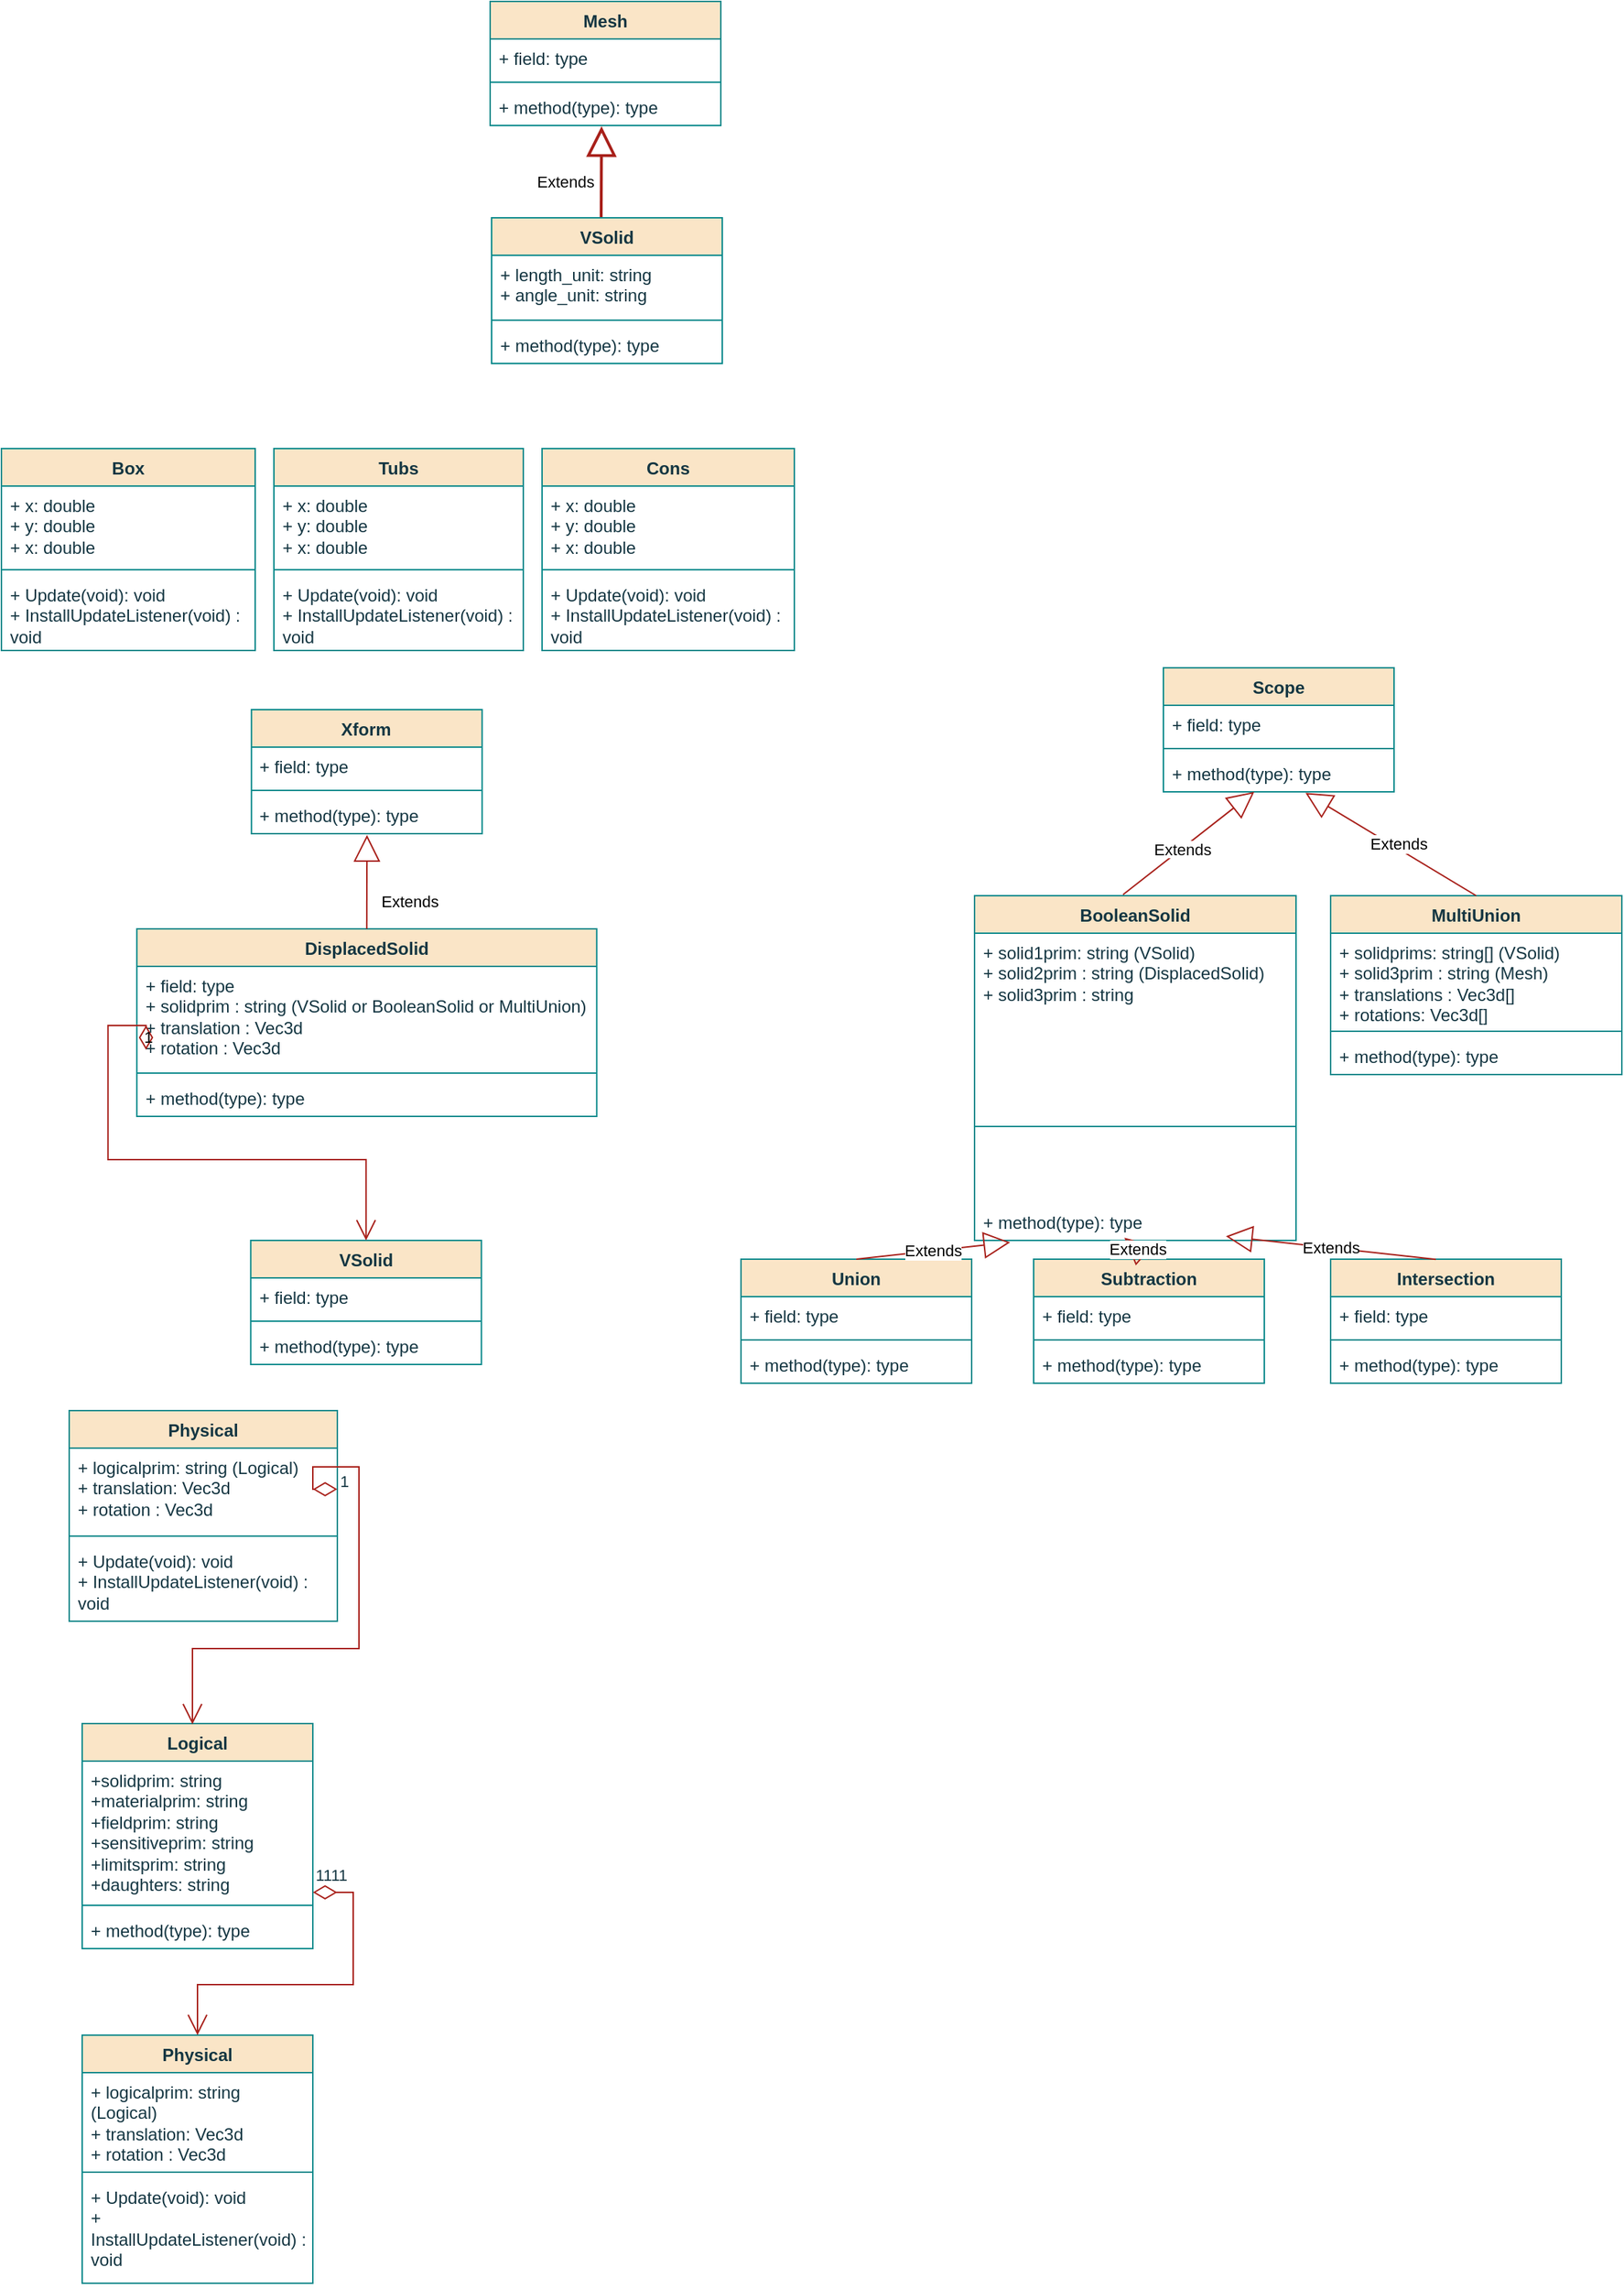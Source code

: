 <mxfile version="24.7.17">
  <diagram name="Page-1" id="c4acf3e9-155e-7222-9cf6-157b1a14988f">
    <mxGraphModel dx="1865" dy="1220" grid="0" gridSize="10" guides="1" tooltips="1" connect="1" arrows="1" fold="1" page="1" pageScale="1" pageWidth="1169" pageHeight="1654" background="#FFFFFF" math="0" shadow="0">
      <root>
        <mxCell id="0" />
        <mxCell id="1" parent="0" />
        <mxCell id="8_hWq0bAL2FWTZzUCq-o-5" value="Box" style="swimlane;fontStyle=1;align=center;verticalAlign=top;childLayout=stackLayout;horizontal=1;startSize=26;horizontalStack=0;resizeParent=1;resizeParentMax=0;resizeLast=0;collapsible=1;marginBottom=0;whiteSpace=wrap;html=1;labelBackgroundColor=none;fillColor=#FAE5C7;strokeColor=#0F8B8D;fontColor=#143642;" parent="1" vertex="1">
          <mxGeometry x="21" y="360" width="176" height="140" as="geometry" />
        </mxCell>
        <mxCell id="8_hWq0bAL2FWTZzUCq-o-6" value="+ x: double&lt;div&gt;+ y: double&lt;/div&gt;&lt;div&gt;+ x: double&lt;/div&gt;" style="text;strokeColor=none;fillColor=none;align=left;verticalAlign=top;spacingLeft=4;spacingRight=4;overflow=hidden;rotatable=0;points=[[0,0.5],[1,0.5]];portConstraint=eastwest;whiteSpace=wrap;html=1;labelBackgroundColor=none;fontColor=#143642;" parent="8_hWq0bAL2FWTZzUCq-o-5" vertex="1">
          <mxGeometry y="26" width="176" height="54" as="geometry" />
        </mxCell>
        <mxCell id="8_hWq0bAL2FWTZzUCq-o-7" value="" style="line;strokeWidth=1;fillColor=none;align=left;verticalAlign=middle;spacingTop=-1;spacingLeft=3;spacingRight=3;rotatable=0;labelPosition=right;points=[];portConstraint=eastwest;labelBackgroundColor=none;strokeColor=#0F8B8D;fontColor=#143642;" parent="8_hWq0bAL2FWTZzUCq-o-5" vertex="1">
          <mxGeometry y="80" width="176" height="8" as="geometry" />
        </mxCell>
        <mxCell id="8_hWq0bAL2FWTZzUCq-o-8" value="+ Update(void): void&lt;div&gt;+ InstallUpdateListener(void) : void&amp;nbsp;&lt;/div&gt;" style="text;strokeColor=none;fillColor=none;align=left;verticalAlign=top;spacingLeft=4;spacingRight=4;overflow=hidden;rotatable=0;points=[[0,0.5],[1,0.5]];portConstraint=eastwest;whiteSpace=wrap;html=1;labelBackgroundColor=none;fontColor=#143642;" parent="8_hWq0bAL2FWTZzUCq-o-5" vertex="1">
          <mxGeometry y="88" width="176" height="52" as="geometry" />
        </mxCell>
        <mxCell id="8_hWq0bAL2FWTZzUCq-o-9" value="BooleanSolid" style="swimlane;fontStyle=1;align=center;verticalAlign=top;childLayout=stackLayout;horizontal=1;startSize=26;horizontalStack=0;resizeParent=1;resizeParentMax=0;resizeLast=0;collapsible=1;marginBottom=0;whiteSpace=wrap;html=1;labelBackgroundColor=none;fillColor=#FAE5C7;strokeColor=#0F8B8D;fontColor=#143642;" parent="1" vertex="1">
          <mxGeometry x="696" y="670" width="223" height="239" as="geometry" />
        </mxCell>
        <mxCell id="8_hWq0bAL2FWTZzUCq-o-10" value="+ solid1prim: string (VSolid)&lt;div&gt;+ solid2prim : string (DisplacedSolid)&lt;/div&gt;&lt;div&gt;+ solid3prim : string&lt;/div&gt;&lt;div&gt;&lt;br&gt;&lt;/div&gt;" style="text;strokeColor=none;fillColor=none;align=left;verticalAlign=top;spacingLeft=4;spacingRight=4;overflow=hidden;rotatable=0;points=[[0,0.5],[1,0.5]];portConstraint=eastwest;whiteSpace=wrap;html=1;labelBackgroundColor=none;fontColor=#143642;" parent="8_hWq0bAL2FWTZzUCq-o-9" vertex="1">
          <mxGeometry y="26" width="223" height="81" as="geometry" />
        </mxCell>
        <mxCell id="8_hWq0bAL2FWTZzUCq-o-11" value="" style="line;strokeWidth=1;fillColor=none;align=left;verticalAlign=middle;spacingTop=-1;spacingLeft=3;spacingRight=3;rotatable=0;labelPosition=right;points=[];portConstraint=eastwest;labelBackgroundColor=none;strokeColor=#0F8B8D;fontColor=#143642;" parent="8_hWq0bAL2FWTZzUCq-o-9" vertex="1">
          <mxGeometry y="107" width="223" height="106" as="geometry" />
        </mxCell>
        <mxCell id="8_hWq0bAL2FWTZzUCq-o-12" value="+ method(type): type" style="text;strokeColor=none;fillColor=none;align=left;verticalAlign=top;spacingLeft=4;spacingRight=4;overflow=hidden;rotatable=0;points=[[0,0.5],[1,0.5]];portConstraint=eastwest;whiteSpace=wrap;html=1;labelBackgroundColor=none;fontColor=#143642;" parent="8_hWq0bAL2FWTZzUCq-o-9" vertex="1">
          <mxGeometry y="213" width="223" height="26" as="geometry" />
        </mxCell>
        <mxCell id="8_hWq0bAL2FWTZzUCq-o-13" value="VSolid" style="swimlane;fontStyle=1;align=center;verticalAlign=top;childLayout=stackLayout;horizontal=1;startSize=26;horizontalStack=0;resizeParent=1;resizeParentMax=0;resizeLast=0;collapsible=1;marginBottom=0;whiteSpace=wrap;html=1;labelBackgroundColor=none;fillColor=#FAE5C7;strokeColor=#0F8B8D;fontColor=#143642;" parent="1" vertex="1">
          <mxGeometry x="361" y="200" width="160" height="101" as="geometry" />
        </mxCell>
        <mxCell id="8_hWq0bAL2FWTZzUCq-o-14" value="+ length_unit: string&lt;div&gt;+ angle_unit: string&lt;/div&gt;" style="text;strokeColor=none;fillColor=none;align=left;verticalAlign=top;spacingLeft=4;spacingRight=4;overflow=hidden;rotatable=0;points=[[0,0.5],[1,0.5]];portConstraint=eastwest;whiteSpace=wrap;html=1;labelBackgroundColor=none;fontColor=#143642;" parent="8_hWq0bAL2FWTZzUCq-o-13" vertex="1">
          <mxGeometry y="26" width="160" height="41" as="geometry" />
        </mxCell>
        <mxCell id="8_hWq0bAL2FWTZzUCq-o-15" value="" style="line;strokeWidth=1;fillColor=none;align=left;verticalAlign=middle;spacingTop=-1;spacingLeft=3;spacingRight=3;rotatable=0;labelPosition=right;points=[];portConstraint=eastwest;labelBackgroundColor=none;strokeColor=#0F8B8D;fontColor=#143642;" parent="8_hWq0bAL2FWTZzUCq-o-13" vertex="1">
          <mxGeometry y="67" width="160" height="8" as="geometry" />
        </mxCell>
        <mxCell id="8_hWq0bAL2FWTZzUCq-o-16" value="+ method(type): type" style="text;strokeColor=none;fillColor=none;align=left;verticalAlign=top;spacingLeft=4;spacingRight=4;overflow=hidden;rotatable=0;points=[[0,0.5],[1,0.5]];portConstraint=eastwest;whiteSpace=wrap;html=1;labelBackgroundColor=none;fontColor=#143642;" parent="8_hWq0bAL2FWTZzUCq-o-13" vertex="1">
          <mxGeometry y="75" width="160" height="26" as="geometry" />
        </mxCell>
        <mxCell id="6HcQ1MpUdYfN3NQTNpzD-1" value="Xform" style="swimlane;fontStyle=1;align=center;verticalAlign=top;childLayout=stackLayout;horizontal=1;startSize=26;horizontalStack=0;resizeParent=1;resizeParentMax=0;resizeLast=0;collapsible=1;marginBottom=0;whiteSpace=wrap;html=1;labelBackgroundColor=none;fillColor=#FAE5C7;strokeColor=#0F8B8D;fontColor=#143642;" vertex="1" parent="1">
          <mxGeometry x="194.41" y="541" width="160" height="86" as="geometry" />
        </mxCell>
        <mxCell id="6HcQ1MpUdYfN3NQTNpzD-2" value="+ field: type" style="text;strokeColor=none;fillColor=none;align=left;verticalAlign=top;spacingLeft=4;spacingRight=4;overflow=hidden;rotatable=0;points=[[0,0.5],[1,0.5]];portConstraint=eastwest;whiteSpace=wrap;html=1;labelBackgroundColor=none;fontColor=#143642;" vertex="1" parent="6HcQ1MpUdYfN3NQTNpzD-1">
          <mxGeometry y="26" width="160" height="26" as="geometry" />
        </mxCell>
        <mxCell id="6HcQ1MpUdYfN3NQTNpzD-3" value="" style="line;strokeWidth=1;fillColor=none;align=left;verticalAlign=middle;spacingTop=-1;spacingLeft=3;spacingRight=3;rotatable=0;labelPosition=right;points=[];portConstraint=eastwest;labelBackgroundColor=none;strokeColor=#0F8B8D;fontColor=#143642;" vertex="1" parent="6HcQ1MpUdYfN3NQTNpzD-1">
          <mxGeometry y="52" width="160" height="8" as="geometry" />
        </mxCell>
        <mxCell id="6HcQ1MpUdYfN3NQTNpzD-4" value="+ method(type): type" style="text;strokeColor=none;fillColor=none;align=left;verticalAlign=top;spacingLeft=4;spacingRight=4;overflow=hidden;rotatable=0;points=[[0,0.5],[1,0.5]];portConstraint=eastwest;whiteSpace=wrap;html=1;labelBackgroundColor=none;fontColor=#143642;" vertex="1" parent="6HcQ1MpUdYfN3NQTNpzD-1">
          <mxGeometry y="60" width="160" height="26" as="geometry" />
        </mxCell>
        <mxCell id="6HcQ1MpUdYfN3NQTNpzD-5" value="Mesh" style="swimlane;fontStyle=1;align=center;verticalAlign=top;childLayout=stackLayout;horizontal=1;startSize=26;horizontalStack=0;resizeParent=1;resizeParentMax=0;resizeLast=0;collapsible=1;marginBottom=0;whiteSpace=wrap;html=1;labelBackgroundColor=none;fillColor=#FAE5C7;strokeColor=#0F8B8D;fontColor=#143642;" vertex="1" parent="1">
          <mxGeometry x="360" y="50" width="160" height="86" as="geometry" />
        </mxCell>
        <mxCell id="6HcQ1MpUdYfN3NQTNpzD-6" value="+ field: type" style="text;strokeColor=none;fillColor=none;align=left;verticalAlign=top;spacingLeft=4;spacingRight=4;overflow=hidden;rotatable=0;points=[[0,0.5],[1,0.5]];portConstraint=eastwest;whiteSpace=wrap;html=1;labelBackgroundColor=none;fontColor=#143642;" vertex="1" parent="6HcQ1MpUdYfN3NQTNpzD-5">
          <mxGeometry y="26" width="160" height="26" as="geometry" />
        </mxCell>
        <mxCell id="6HcQ1MpUdYfN3NQTNpzD-7" value="" style="line;strokeWidth=1;fillColor=none;align=left;verticalAlign=middle;spacingTop=-1;spacingLeft=3;spacingRight=3;rotatable=0;labelPosition=right;points=[];portConstraint=eastwest;labelBackgroundColor=none;strokeColor=#0F8B8D;fontColor=#143642;" vertex="1" parent="6HcQ1MpUdYfN3NQTNpzD-5">
          <mxGeometry y="52" width="160" height="8" as="geometry" />
        </mxCell>
        <mxCell id="6HcQ1MpUdYfN3NQTNpzD-8" value="+ method(type): type" style="text;strokeColor=none;fillColor=none;align=left;verticalAlign=top;spacingLeft=4;spacingRight=4;overflow=hidden;rotatable=0;points=[[0,0.5],[1,0.5]];portConstraint=eastwest;whiteSpace=wrap;html=1;labelBackgroundColor=none;fontColor=#143642;" vertex="1" parent="6HcQ1MpUdYfN3NQTNpzD-5">
          <mxGeometry y="60" width="160" height="26" as="geometry" />
        </mxCell>
        <mxCell id="6HcQ1MpUdYfN3NQTNpzD-9" value="DisplacedSolid" style="swimlane;fontStyle=1;align=center;verticalAlign=top;childLayout=stackLayout;horizontal=1;startSize=26;horizontalStack=0;resizeParent=1;resizeParentMax=0;resizeLast=0;collapsible=1;marginBottom=0;whiteSpace=wrap;html=1;labelBackgroundColor=none;fillColor=#FAE5C7;strokeColor=#0F8B8D;fontColor=#143642;" vertex="1" parent="1">
          <mxGeometry x="114.91" y="693" width="319" height="130" as="geometry" />
        </mxCell>
        <mxCell id="6HcQ1MpUdYfN3NQTNpzD-10" value="+ field: type&lt;div&gt;+ solidprim : string (VSolid or BooleanSolid or MultiUnion)&lt;/div&gt;&lt;div&gt;+ translation : Vec3d&lt;/div&gt;&lt;div&gt;+ rotation : Vec3d&lt;/div&gt;" style="text;strokeColor=none;fillColor=none;align=left;verticalAlign=top;spacingLeft=4;spacingRight=4;overflow=hidden;rotatable=0;points=[[0,0.5],[1,0.5]];portConstraint=eastwest;whiteSpace=wrap;html=1;labelBackgroundColor=none;fontColor=#143642;" vertex="1" parent="6HcQ1MpUdYfN3NQTNpzD-9">
          <mxGeometry y="26" width="319" height="70" as="geometry" />
        </mxCell>
        <mxCell id="6HcQ1MpUdYfN3NQTNpzD-11" value="" style="line;strokeWidth=1;fillColor=none;align=left;verticalAlign=middle;spacingTop=-1;spacingLeft=3;spacingRight=3;rotatable=0;labelPosition=right;points=[];portConstraint=eastwest;labelBackgroundColor=none;strokeColor=#0F8B8D;fontColor=#143642;" vertex="1" parent="6HcQ1MpUdYfN3NQTNpzD-9">
          <mxGeometry y="96" width="319" height="8" as="geometry" />
        </mxCell>
        <mxCell id="6HcQ1MpUdYfN3NQTNpzD-12" value="+ method(type): type" style="text;strokeColor=none;fillColor=none;align=left;verticalAlign=top;spacingLeft=4;spacingRight=4;overflow=hidden;rotatable=0;points=[[0,0.5],[1,0.5]];portConstraint=eastwest;whiteSpace=wrap;html=1;labelBackgroundColor=none;fontColor=#143642;" vertex="1" parent="6HcQ1MpUdYfN3NQTNpzD-9">
          <mxGeometry y="104" width="319" height="26" as="geometry" />
        </mxCell>
        <mxCell id="6HcQ1MpUdYfN3NQTNpzD-18" value="&lt;font color=&quot;#080808&quot;&gt;Extends&lt;/font&gt;" style="endArrow=block;endSize=16;endFill=0;html=1;rounded=0;entryX=0.483;entryY=1.021;entryDx=0;entryDy=0;entryPerimeter=0;strokeWidth=2;exitX=0.475;exitY=-0.005;exitDx=0;exitDy=0;exitPerimeter=0;fontColor=default;labelBackgroundColor=none;strokeColor=#A8201A;" edge="1" parent="1" source="8_hWq0bAL2FWTZzUCq-o-13" target="6HcQ1MpUdYfN3NQTNpzD-8">
          <mxGeometry x="-0.224" y="25" width="160" relative="1" as="geometry">
            <mxPoint x="430" y="200" as="sourcePoint" />
            <mxPoint x="590" y="200" as="targetPoint" />
            <mxPoint as="offset" />
          </mxGeometry>
        </mxCell>
        <mxCell id="6HcQ1MpUdYfN3NQTNpzD-30" value="Extends" style="endArrow=block;endSize=16;endFill=0;html=1;rounded=0;entryX=0.501;entryY=1.033;entryDx=0;entryDy=0;entryPerimeter=0;exitX=0.5;exitY=0;exitDx=0;exitDy=0;strokeWidth=1;fontColor=#000000;labelBackgroundColor=none;strokeColor=#A8201A;" edge="1" parent="1" source="6HcQ1MpUdYfN3NQTNpzD-9" target="6HcQ1MpUdYfN3NQTNpzD-4">
          <mxGeometry x="-0.414" y="-30" width="160" relative="1" as="geometry">
            <mxPoint x="34.91" y="663" as="sourcePoint" />
            <mxPoint x="194.91" y="663" as="targetPoint" />
            <mxPoint as="offset" />
          </mxGeometry>
        </mxCell>
        <mxCell id="6HcQ1MpUdYfN3NQTNpzD-31" value="VSolid" style="swimlane;fontStyle=1;align=center;verticalAlign=top;childLayout=stackLayout;horizontal=1;startSize=26;horizontalStack=0;resizeParent=1;resizeParentMax=0;resizeLast=0;collapsible=1;marginBottom=0;whiteSpace=wrap;html=1;labelBackgroundColor=none;fillColor=#FAE5C7;strokeColor=#0F8B8D;fontColor=#143642;" vertex="1" parent="1">
          <mxGeometry x="193.91" y="909" width="160" height="86" as="geometry" />
        </mxCell>
        <mxCell id="6HcQ1MpUdYfN3NQTNpzD-32" value="+ field: type" style="text;strokeColor=none;fillColor=none;align=left;verticalAlign=top;spacingLeft=4;spacingRight=4;overflow=hidden;rotatable=0;points=[[0,0.5],[1,0.5]];portConstraint=eastwest;whiteSpace=wrap;html=1;labelBackgroundColor=none;fontColor=#143642;" vertex="1" parent="6HcQ1MpUdYfN3NQTNpzD-31">
          <mxGeometry y="26" width="160" height="26" as="geometry" />
        </mxCell>
        <mxCell id="6HcQ1MpUdYfN3NQTNpzD-33" value="" style="line;strokeWidth=1;fillColor=none;align=left;verticalAlign=middle;spacingTop=-1;spacingLeft=3;spacingRight=3;rotatable=0;labelPosition=right;points=[];portConstraint=eastwest;labelBackgroundColor=none;strokeColor=#0F8B8D;fontColor=#143642;" vertex="1" parent="6HcQ1MpUdYfN3NQTNpzD-31">
          <mxGeometry y="52" width="160" height="8" as="geometry" />
        </mxCell>
        <mxCell id="6HcQ1MpUdYfN3NQTNpzD-34" value="+ method(type): type" style="text;strokeColor=none;fillColor=none;align=left;verticalAlign=top;spacingLeft=4;spacingRight=4;overflow=hidden;rotatable=0;points=[[0,0.5],[1,0.5]];portConstraint=eastwest;whiteSpace=wrap;html=1;labelBackgroundColor=none;fontColor=#143642;" vertex="1" parent="6HcQ1MpUdYfN3NQTNpzD-31">
          <mxGeometry y="60" width="160" height="26" as="geometry" />
        </mxCell>
        <mxCell id="6HcQ1MpUdYfN3NQTNpzD-39" value="1" style="endArrow=open;html=1;endSize=12;startArrow=diamondThin;startSize=14;startFill=0;edgeStyle=orthogonalEdgeStyle;align=left;verticalAlign=bottom;rounded=0;entryX=0.5;entryY=0;entryDx=0;entryDy=0;exitX=0.02;exitY=0.827;exitDx=0;exitDy=0;exitPerimeter=0;strokeWidth=1;fontColor=default;labelBackgroundColor=none;strokeColor=#A8201A;" edge="1" parent="1" source="6HcQ1MpUdYfN3NQTNpzD-10" target="6HcQ1MpUdYfN3NQTNpzD-31">
          <mxGeometry x="-1" y="3" relative="1" as="geometry">
            <mxPoint x="94.91" y="773" as="sourcePoint" />
            <mxPoint x="254.91" y="773" as="targetPoint" />
            <Array as="points">
              <mxPoint x="117.91" y="760" />
              <mxPoint x="94.91" y="760" />
              <mxPoint x="94.91" y="853" />
              <mxPoint x="194.91" y="853" />
            </Array>
          </mxGeometry>
        </mxCell>
        <mxCell id="6HcQ1MpUdYfN3NQTNpzD-49" value="Tubs" style="swimlane;fontStyle=1;align=center;verticalAlign=top;childLayout=stackLayout;horizontal=1;startSize=26;horizontalStack=0;resizeParent=1;resizeParentMax=0;resizeLast=0;collapsible=1;marginBottom=0;whiteSpace=wrap;html=1;labelBackgroundColor=none;fillColor=#FAE5C7;strokeColor=#0F8B8D;fontColor=#143642;" vertex="1" parent="1">
          <mxGeometry x="210" y="360" width="173" height="140" as="geometry" />
        </mxCell>
        <mxCell id="6HcQ1MpUdYfN3NQTNpzD-50" value="+ x: double&lt;div&gt;+ y: double&lt;/div&gt;&lt;div&gt;+ x: double&lt;/div&gt;" style="text;strokeColor=none;fillColor=none;align=left;verticalAlign=top;spacingLeft=4;spacingRight=4;overflow=hidden;rotatable=0;points=[[0,0.5],[1,0.5]];portConstraint=eastwest;whiteSpace=wrap;html=1;labelBackgroundColor=none;fontColor=#143642;" vertex="1" parent="6HcQ1MpUdYfN3NQTNpzD-49">
          <mxGeometry y="26" width="173" height="54" as="geometry" />
        </mxCell>
        <mxCell id="6HcQ1MpUdYfN3NQTNpzD-51" value="" style="line;strokeWidth=1;fillColor=none;align=left;verticalAlign=middle;spacingTop=-1;spacingLeft=3;spacingRight=3;rotatable=0;labelPosition=right;points=[];portConstraint=eastwest;labelBackgroundColor=none;strokeColor=#0F8B8D;fontColor=#143642;" vertex="1" parent="6HcQ1MpUdYfN3NQTNpzD-49">
          <mxGeometry y="80" width="173" height="8" as="geometry" />
        </mxCell>
        <mxCell id="6HcQ1MpUdYfN3NQTNpzD-52" value="+ Update(void): void&lt;div&gt;+ InstallUpdateListener(void) : void&amp;nbsp;&lt;/div&gt;" style="text;strokeColor=none;fillColor=none;align=left;verticalAlign=top;spacingLeft=4;spacingRight=4;overflow=hidden;rotatable=0;points=[[0,0.5],[1,0.5]];portConstraint=eastwest;whiteSpace=wrap;html=1;labelBackgroundColor=none;fontColor=#143642;" vertex="1" parent="6HcQ1MpUdYfN3NQTNpzD-49">
          <mxGeometry y="88" width="173" height="52" as="geometry" />
        </mxCell>
        <mxCell id="6HcQ1MpUdYfN3NQTNpzD-57" value="Cons" style="swimlane;fontStyle=1;align=center;verticalAlign=top;childLayout=stackLayout;horizontal=1;startSize=26;horizontalStack=0;resizeParent=1;resizeParentMax=0;resizeLast=0;collapsible=1;marginBottom=0;whiteSpace=wrap;html=1;labelBackgroundColor=none;fillColor=#FAE5C7;strokeColor=#0F8B8D;fontColor=#143642;" vertex="1" parent="1">
          <mxGeometry x="396" y="360" width="175" height="140" as="geometry" />
        </mxCell>
        <mxCell id="6HcQ1MpUdYfN3NQTNpzD-58" value="+ x: double&lt;div&gt;+ y: double&lt;/div&gt;&lt;div&gt;+ x: double&lt;/div&gt;" style="text;strokeColor=none;fillColor=none;align=left;verticalAlign=top;spacingLeft=4;spacingRight=4;overflow=hidden;rotatable=0;points=[[0,0.5],[1,0.5]];portConstraint=eastwest;whiteSpace=wrap;html=1;labelBackgroundColor=none;fontColor=#143642;" vertex="1" parent="6HcQ1MpUdYfN3NQTNpzD-57">
          <mxGeometry y="26" width="175" height="54" as="geometry" />
        </mxCell>
        <mxCell id="6HcQ1MpUdYfN3NQTNpzD-59" value="" style="line;strokeWidth=1;fillColor=none;align=left;verticalAlign=middle;spacingTop=-1;spacingLeft=3;spacingRight=3;rotatable=0;labelPosition=right;points=[];portConstraint=eastwest;labelBackgroundColor=none;strokeColor=#0F8B8D;fontColor=#143642;" vertex="1" parent="6HcQ1MpUdYfN3NQTNpzD-57">
          <mxGeometry y="80" width="175" height="8" as="geometry" />
        </mxCell>
        <mxCell id="6HcQ1MpUdYfN3NQTNpzD-60" value="+ Update(void): void&lt;div&gt;+ InstallUpdateListener(void) : void&amp;nbsp;&lt;/div&gt;" style="text;strokeColor=none;fillColor=none;align=left;verticalAlign=top;spacingLeft=4;spacingRight=4;overflow=hidden;rotatable=0;points=[[0,0.5],[1,0.5]];portConstraint=eastwest;whiteSpace=wrap;html=1;labelBackgroundColor=none;fontColor=#143642;" vertex="1" parent="6HcQ1MpUdYfN3NQTNpzD-57">
          <mxGeometry y="88" width="175" height="52" as="geometry" />
        </mxCell>
        <mxCell id="6HcQ1MpUdYfN3NQTNpzD-69" value="Scope" style="swimlane;fontStyle=1;align=center;verticalAlign=top;childLayout=stackLayout;horizontal=1;startSize=26;horizontalStack=0;resizeParent=1;resizeParentMax=0;resizeLast=0;collapsible=1;marginBottom=0;whiteSpace=wrap;html=1;strokeColor=#0F8B8D;fontColor=#143642;fillColor=#FAE5C7;" vertex="1" parent="1">
          <mxGeometry x="827" y="512" width="160" height="86" as="geometry" />
        </mxCell>
        <mxCell id="6HcQ1MpUdYfN3NQTNpzD-70" value="+ field: type" style="text;strokeColor=none;fillColor=none;align=left;verticalAlign=top;spacingLeft=4;spacingRight=4;overflow=hidden;rotatable=0;points=[[0,0.5],[1,0.5]];portConstraint=eastwest;whiteSpace=wrap;html=1;fontColor=#143642;" vertex="1" parent="6HcQ1MpUdYfN3NQTNpzD-69">
          <mxGeometry y="26" width="160" height="26" as="geometry" />
        </mxCell>
        <mxCell id="6HcQ1MpUdYfN3NQTNpzD-71" value="" style="line;strokeWidth=1;fillColor=none;align=left;verticalAlign=middle;spacingTop=-1;spacingLeft=3;spacingRight=3;rotatable=0;labelPosition=right;points=[];portConstraint=eastwest;strokeColor=inherit;fontColor=#143642;" vertex="1" parent="6HcQ1MpUdYfN3NQTNpzD-69">
          <mxGeometry y="52" width="160" height="8" as="geometry" />
        </mxCell>
        <mxCell id="6HcQ1MpUdYfN3NQTNpzD-72" value="+ method(type): type" style="text;strokeColor=none;fillColor=none;align=left;verticalAlign=top;spacingLeft=4;spacingRight=4;overflow=hidden;rotatable=0;points=[[0,0.5],[1,0.5]];portConstraint=eastwest;whiteSpace=wrap;html=1;fontColor=#143642;" vertex="1" parent="6HcQ1MpUdYfN3NQTNpzD-69">
          <mxGeometry y="60" width="160" height="26" as="geometry" />
        </mxCell>
        <mxCell id="6HcQ1MpUdYfN3NQTNpzD-91" value="&lt;font style=&quot;background-color: rgb(255, 255, 255);&quot; color=&quot;#080808&quot;&gt;Extends&lt;/font&gt;" style="endArrow=block;endSize=16;endFill=0;html=1;rounded=0;entryX=0.394;entryY=1;entryDx=0;entryDy=0;entryPerimeter=0;strokeWidth=1;exitX=0.462;exitY=-0.003;exitDx=0;exitDy=0;exitPerimeter=0;fontColor=default;labelBackgroundColor=none;strokeColor=#A8201A;" edge="1" parent="1" source="8_hWq0bAL2FWTZzUCq-o-9" target="6HcQ1MpUdYfN3NQTNpzD-72">
          <mxGeometry x="-0.106" y="-1" width="160" relative="1" as="geometry">
            <mxPoint x="903" y="661" as="sourcePoint" />
            <mxPoint x="903" y="598" as="targetPoint" />
            <mxPoint as="offset" />
          </mxGeometry>
        </mxCell>
        <mxCell id="6HcQ1MpUdYfN3NQTNpzD-92" value="Physical" style="swimlane;fontStyle=1;align=center;verticalAlign=top;childLayout=stackLayout;horizontal=1;startSize=26;horizontalStack=0;resizeParent=1;resizeParentMax=0;resizeLast=0;collapsible=1;marginBottom=0;whiteSpace=wrap;html=1;strokeColor=#0F8B8D;fontColor=#143642;fillColor=#FAE5C7;" vertex="1" parent="1">
          <mxGeometry x="68" y="1027" width="186" height="146" as="geometry" />
        </mxCell>
        <mxCell id="6HcQ1MpUdYfN3NQTNpzD-93" value="+ logicalprim: string (Logical)&lt;div&gt;+ translation: Vec3d&lt;/div&gt;&lt;div&gt;+ rotation : Vec3d&lt;/div&gt;" style="text;strokeColor=none;fillColor=none;align=left;verticalAlign=top;spacingLeft=4;spacingRight=4;overflow=hidden;rotatable=0;points=[[0,0.5],[1,0.5]];portConstraint=eastwest;whiteSpace=wrap;html=1;fontColor=#143642;" vertex="1" parent="6HcQ1MpUdYfN3NQTNpzD-92">
          <mxGeometry y="26" width="186" height="57" as="geometry" />
        </mxCell>
        <mxCell id="6HcQ1MpUdYfN3NQTNpzD-94" value="" style="line;strokeWidth=1;fillColor=none;align=left;verticalAlign=middle;spacingTop=-1;spacingLeft=3;spacingRight=3;rotatable=0;labelPosition=right;points=[];portConstraint=eastwest;strokeColor=inherit;fontColor=#143642;" vertex="1" parent="6HcQ1MpUdYfN3NQTNpzD-92">
          <mxGeometry y="83" width="186" height="8" as="geometry" />
        </mxCell>
        <mxCell id="6HcQ1MpUdYfN3NQTNpzD-95" value="+ Update(void): void&lt;div&gt;+ InstallUpdateListener(void) : void&amp;nbsp;&lt;/div&gt;" style="text;strokeColor=none;fillColor=none;align=left;verticalAlign=top;spacingLeft=4;spacingRight=4;overflow=hidden;rotatable=0;points=[[0,0.5],[1,0.5]];portConstraint=eastwest;whiteSpace=wrap;html=1;fontColor=#143642;" vertex="1" parent="6HcQ1MpUdYfN3NQTNpzD-92">
          <mxGeometry y="91" width="186" height="55" as="geometry" />
        </mxCell>
        <mxCell id="6HcQ1MpUdYfN3NQTNpzD-102" value="Logical" style="swimlane;fontStyle=1;align=center;verticalAlign=top;childLayout=stackLayout;horizontal=1;startSize=26;horizontalStack=0;resizeParent=1;resizeParentMax=0;resizeLast=0;collapsible=1;marginBottom=0;whiteSpace=wrap;html=1;strokeColor=#0F8B8D;fontColor=#143642;fillColor=#FAE5C7;" vertex="1" parent="1">
          <mxGeometry x="77" y="1244" width="160" height="156" as="geometry" />
        </mxCell>
        <mxCell id="6HcQ1MpUdYfN3NQTNpzD-103" value="&lt;div&gt;+solidprim: string&lt;/div&gt;&lt;div&gt;+materialprim: string&lt;/div&gt;&lt;div&gt;+fieldprim: string&lt;/div&gt;&lt;div&gt;+sensitiveprim: string&lt;/div&gt;&lt;div&gt;+limitsprim: string&lt;/div&gt;+daughters: string" style="text;strokeColor=none;fillColor=none;align=left;verticalAlign=top;spacingLeft=4;spacingRight=4;overflow=hidden;rotatable=0;points=[[0,0.5],[1,0.5]];portConstraint=eastwest;whiteSpace=wrap;html=1;fontColor=#143642;" vertex="1" parent="6HcQ1MpUdYfN3NQTNpzD-102">
          <mxGeometry y="26" width="160" height="96" as="geometry" />
        </mxCell>
        <mxCell id="6HcQ1MpUdYfN3NQTNpzD-104" value="" style="line;strokeWidth=1;fillColor=none;align=left;verticalAlign=middle;spacingTop=-1;spacingLeft=3;spacingRight=3;rotatable=0;labelPosition=right;points=[];portConstraint=eastwest;strokeColor=inherit;fontColor=#143642;" vertex="1" parent="6HcQ1MpUdYfN3NQTNpzD-102">
          <mxGeometry y="122" width="160" height="8" as="geometry" />
        </mxCell>
        <mxCell id="6HcQ1MpUdYfN3NQTNpzD-105" value="+ method(type): type" style="text;strokeColor=none;fillColor=none;align=left;verticalAlign=top;spacingLeft=4;spacingRight=4;overflow=hidden;rotatable=0;points=[[0,0.5],[1,0.5]];portConstraint=eastwest;whiteSpace=wrap;html=1;fontColor=#143642;" vertex="1" parent="6HcQ1MpUdYfN3NQTNpzD-102">
          <mxGeometry y="130" width="160" height="26" as="geometry" />
        </mxCell>
        <mxCell id="6HcQ1MpUdYfN3NQTNpzD-114" value="Subtraction" style="swimlane;fontStyle=1;align=center;verticalAlign=top;childLayout=stackLayout;horizontal=1;startSize=26;horizontalStack=0;resizeParent=1;resizeParentMax=0;resizeLast=0;collapsible=1;marginBottom=0;whiteSpace=wrap;html=1;strokeColor=#0F8B8D;fontColor=#143642;fillColor=#FAE5C7;" vertex="1" parent="1">
          <mxGeometry x="737" y="922" width="160" height="86" as="geometry" />
        </mxCell>
        <mxCell id="6HcQ1MpUdYfN3NQTNpzD-115" value="+ field: type" style="text;strokeColor=none;fillColor=none;align=left;verticalAlign=top;spacingLeft=4;spacingRight=4;overflow=hidden;rotatable=0;points=[[0,0.5],[1,0.5]];portConstraint=eastwest;whiteSpace=wrap;html=1;fontColor=#143642;" vertex="1" parent="6HcQ1MpUdYfN3NQTNpzD-114">
          <mxGeometry y="26" width="160" height="26" as="geometry" />
        </mxCell>
        <mxCell id="6HcQ1MpUdYfN3NQTNpzD-116" value="" style="line;strokeWidth=1;fillColor=none;align=left;verticalAlign=middle;spacingTop=-1;spacingLeft=3;spacingRight=3;rotatable=0;labelPosition=right;points=[];portConstraint=eastwest;strokeColor=inherit;fontColor=#143642;" vertex="1" parent="6HcQ1MpUdYfN3NQTNpzD-114">
          <mxGeometry y="52" width="160" height="8" as="geometry" />
        </mxCell>
        <mxCell id="6HcQ1MpUdYfN3NQTNpzD-117" value="+ method(type): type" style="text;strokeColor=none;fillColor=none;align=left;verticalAlign=top;spacingLeft=4;spacingRight=4;overflow=hidden;rotatable=0;points=[[0,0.5],[1,0.5]];portConstraint=eastwest;whiteSpace=wrap;html=1;fontColor=#143642;" vertex="1" parent="6HcQ1MpUdYfN3NQTNpzD-114">
          <mxGeometry y="60" width="160" height="26" as="geometry" />
        </mxCell>
        <mxCell id="6HcQ1MpUdYfN3NQTNpzD-118" value="Union" style="swimlane;fontStyle=1;align=center;verticalAlign=top;childLayout=stackLayout;horizontal=1;startSize=26;horizontalStack=0;resizeParent=1;resizeParentMax=0;resizeLast=0;collapsible=1;marginBottom=0;whiteSpace=wrap;html=1;strokeColor=#0F8B8D;fontColor=#143642;fillColor=#FAE5C7;" vertex="1" parent="1">
          <mxGeometry x="534" y="922" width="160" height="86" as="geometry" />
        </mxCell>
        <mxCell id="6HcQ1MpUdYfN3NQTNpzD-119" value="+ field: type" style="text;strokeColor=none;fillColor=none;align=left;verticalAlign=top;spacingLeft=4;spacingRight=4;overflow=hidden;rotatable=0;points=[[0,0.5],[1,0.5]];portConstraint=eastwest;whiteSpace=wrap;html=1;fontColor=#143642;" vertex="1" parent="6HcQ1MpUdYfN3NQTNpzD-118">
          <mxGeometry y="26" width="160" height="26" as="geometry" />
        </mxCell>
        <mxCell id="6HcQ1MpUdYfN3NQTNpzD-120" value="" style="line;strokeWidth=1;fillColor=none;align=left;verticalAlign=middle;spacingTop=-1;spacingLeft=3;spacingRight=3;rotatable=0;labelPosition=right;points=[];portConstraint=eastwest;strokeColor=inherit;fontColor=#143642;" vertex="1" parent="6HcQ1MpUdYfN3NQTNpzD-118">
          <mxGeometry y="52" width="160" height="8" as="geometry" />
        </mxCell>
        <mxCell id="6HcQ1MpUdYfN3NQTNpzD-121" value="+ method(type): type" style="text;strokeColor=none;fillColor=none;align=left;verticalAlign=top;spacingLeft=4;spacingRight=4;overflow=hidden;rotatable=0;points=[[0,0.5],[1,0.5]];portConstraint=eastwest;whiteSpace=wrap;html=1;fontColor=#143642;" vertex="1" parent="6HcQ1MpUdYfN3NQTNpzD-118">
          <mxGeometry y="60" width="160" height="26" as="geometry" />
        </mxCell>
        <mxCell id="6HcQ1MpUdYfN3NQTNpzD-122" value="Intersection" style="swimlane;fontStyle=1;align=center;verticalAlign=top;childLayout=stackLayout;horizontal=1;startSize=26;horizontalStack=0;resizeParent=1;resizeParentMax=0;resizeLast=0;collapsible=1;marginBottom=0;whiteSpace=wrap;html=1;strokeColor=#0F8B8D;fontColor=#143642;fillColor=#FAE5C7;" vertex="1" parent="1">
          <mxGeometry x="943" y="922" width="160" height="86" as="geometry" />
        </mxCell>
        <mxCell id="6HcQ1MpUdYfN3NQTNpzD-123" value="+ field: type" style="text;strokeColor=none;fillColor=none;align=left;verticalAlign=top;spacingLeft=4;spacingRight=4;overflow=hidden;rotatable=0;points=[[0,0.5],[1,0.5]];portConstraint=eastwest;whiteSpace=wrap;html=1;fontColor=#143642;" vertex="1" parent="6HcQ1MpUdYfN3NQTNpzD-122">
          <mxGeometry y="26" width="160" height="26" as="geometry" />
        </mxCell>
        <mxCell id="6HcQ1MpUdYfN3NQTNpzD-124" value="" style="line;strokeWidth=1;fillColor=none;align=left;verticalAlign=middle;spacingTop=-1;spacingLeft=3;spacingRight=3;rotatable=0;labelPosition=right;points=[];portConstraint=eastwest;strokeColor=inherit;fontColor=#143642;" vertex="1" parent="6HcQ1MpUdYfN3NQTNpzD-122">
          <mxGeometry y="52" width="160" height="8" as="geometry" />
        </mxCell>
        <mxCell id="6HcQ1MpUdYfN3NQTNpzD-125" value="+ method(type): type" style="text;strokeColor=none;fillColor=none;align=left;verticalAlign=top;spacingLeft=4;spacingRight=4;overflow=hidden;rotatable=0;points=[[0,0.5],[1,0.5]];portConstraint=eastwest;whiteSpace=wrap;html=1;fontColor=#143642;" vertex="1" parent="6HcQ1MpUdYfN3NQTNpzD-122">
          <mxGeometry y="60" width="160" height="26" as="geometry" />
        </mxCell>
        <mxCell id="6HcQ1MpUdYfN3NQTNpzD-127" value="1" style="endArrow=open;html=1;endSize=12;startArrow=diamondThin;startSize=14;startFill=0;edgeStyle=orthogonalEdgeStyle;align=left;verticalAlign=bottom;rounded=0;strokeColor=#A8201A;fontColor=#143642;fillColor=#FAE5C7;exitX=1;exitY=0.5;exitDx=0;exitDy=0;entryX=0.478;entryY=0.003;entryDx=0;entryDy=0;entryPerimeter=0;strokeWidth=1;" edge="1" parent="1" source="6HcQ1MpUdYfN3NQTNpzD-93" target="6HcQ1MpUdYfN3NQTNpzD-102">
          <mxGeometry x="-1" y="3" relative="1" as="geometry">
            <mxPoint x="260" y="1069.75" as="sourcePoint" />
            <mxPoint x="420" y="1069.75" as="targetPoint" />
            <Array as="points">
              <mxPoint x="237" y="1066" />
              <mxPoint x="269" y="1066" />
              <mxPoint x="269" y="1192" />
              <mxPoint x="154" y="1192" />
            </Array>
          </mxGeometry>
        </mxCell>
        <mxCell id="6HcQ1MpUdYfN3NQTNpzD-128" value="Physical" style="swimlane;fontStyle=1;align=center;verticalAlign=top;childLayout=stackLayout;horizontal=1;startSize=26;horizontalStack=0;resizeParent=1;resizeParentMax=0;resizeLast=0;collapsible=1;marginBottom=0;whiteSpace=wrap;html=1;strokeColor=#0F8B8D;fontColor=#143642;fillColor=#FAE5C7;" vertex="1" parent="1">
          <mxGeometry x="77" y="1460" width="160" height="172" as="geometry" />
        </mxCell>
        <mxCell id="6HcQ1MpUdYfN3NQTNpzD-129" value="+ logicalprim: string (Logical)&lt;div&gt;+ translation: Vec3d&lt;/div&gt;&lt;div&gt;+ rotation : Vec3d&lt;/div&gt;" style="text;strokeColor=none;fillColor=none;align=left;verticalAlign=top;spacingLeft=4;spacingRight=4;overflow=hidden;rotatable=0;points=[[0,0.5],[1,0.5]];portConstraint=eastwest;whiteSpace=wrap;html=1;fontColor=#143642;" vertex="1" parent="6HcQ1MpUdYfN3NQTNpzD-128">
          <mxGeometry y="26" width="160" height="65" as="geometry" />
        </mxCell>
        <mxCell id="6HcQ1MpUdYfN3NQTNpzD-130" value="" style="line;strokeWidth=1;fillColor=none;align=left;verticalAlign=middle;spacingTop=-1;spacingLeft=3;spacingRight=3;rotatable=0;labelPosition=right;points=[];portConstraint=eastwest;strokeColor=inherit;fontColor=#143642;" vertex="1" parent="6HcQ1MpUdYfN3NQTNpzD-128">
          <mxGeometry y="91" width="160" height="8" as="geometry" />
        </mxCell>
        <mxCell id="6HcQ1MpUdYfN3NQTNpzD-131" value="+ Update(void): void&lt;div&gt;+ InstallUpdateListener(void) : void&amp;nbsp;&lt;/div&gt;" style="text;strokeColor=none;fillColor=none;align=left;verticalAlign=top;spacingLeft=4;spacingRight=4;overflow=hidden;rotatable=0;points=[[0,0.5],[1,0.5]];portConstraint=eastwest;whiteSpace=wrap;html=1;fontColor=#143642;" vertex="1" parent="6HcQ1MpUdYfN3NQTNpzD-128">
          <mxGeometry y="99" width="160" height="73" as="geometry" />
        </mxCell>
        <mxCell id="6HcQ1MpUdYfN3NQTNpzD-138" value="1111" style="endArrow=open;html=1;endSize=12;startArrow=diamondThin;startSize=14;startFill=0;edgeStyle=orthogonalEdgeStyle;align=left;verticalAlign=bottom;rounded=0;strokeColor=#A8201A;fontColor=#143642;fillColor=#FAE5C7;exitX=1;exitY=0.75;exitDx=0;exitDy=0;entryX=0.5;entryY=0;entryDx=0;entryDy=0;strokeWidth=1;" edge="1" parent="1" source="6HcQ1MpUdYfN3NQTNpzD-102" target="6HcQ1MpUdYfN3NQTNpzD-128">
          <mxGeometry x="-1" y="3" relative="1" as="geometry">
            <mxPoint x="254" y="1360" as="sourcePoint" />
            <mxPoint x="414" y="1360" as="targetPoint" />
            <Array as="points">
              <mxPoint x="265" y="1361" />
              <mxPoint x="265" y="1425" />
              <mxPoint x="157" y="1425" />
            </Array>
          </mxGeometry>
        </mxCell>
        <mxCell id="6HcQ1MpUdYfN3NQTNpzD-140" value="MultiUnion" style="swimlane;fontStyle=1;align=center;verticalAlign=top;childLayout=stackLayout;horizontal=1;startSize=26;horizontalStack=0;resizeParent=1;resizeParentMax=0;resizeLast=0;collapsible=1;marginBottom=0;whiteSpace=wrap;html=1;labelBackgroundColor=none;fillColor=#FAE5C7;strokeColor=#0F8B8D;fontColor=#143642;" vertex="1" parent="1">
          <mxGeometry x="943" y="670" width="202" height="124" as="geometry" />
        </mxCell>
        <mxCell id="6HcQ1MpUdYfN3NQTNpzD-141" value="+ solidprims: string[] (VSolid)&lt;div&gt;+ solid3prim : string (Mesh)&lt;/div&gt;&lt;div&gt;+ translations : Vec3d[]&lt;/div&gt;&lt;div&gt;+ rotations: Vec3d[]&lt;/div&gt;" style="text;strokeColor=none;fillColor=none;align=left;verticalAlign=top;spacingLeft=4;spacingRight=4;overflow=hidden;rotatable=0;points=[[0,0.5],[1,0.5]];portConstraint=eastwest;whiteSpace=wrap;html=1;labelBackgroundColor=none;fontColor=#143642;" vertex="1" parent="6HcQ1MpUdYfN3NQTNpzD-140">
          <mxGeometry y="26" width="202" height="64" as="geometry" />
        </mxCell>
        <mxCell id="6HcQ1MpUdYfN3NQTNpzD-142" value="" style="line;strokeWidth=1;fillColor=none;align=left;verticalAlign=middle;spacingTop=-1;spacingLeft=3;spacingRight=3;rotatable=0;labelPosition=right;points=[];portConstraint=eastwest;labelBackgroundColor=none;strokeColor=#0F8B8D;fontColor=#143642;" vertex="1" parent="6HcQ1MpUdYfN3NQTNpzD-140">
          <mxGeometry y="90" width="202" height="8" as="geometry" />
        </mxCell>
        <mxCell id="6HcQ1MpUdYfN3NQTNpzD-143" value="+ method(type): type" style="text;strokeColor=none;fillColor=none;align=left;verticalAlign=top;spacingLeft=4;spacingRight=4;overflow=hidden;rotatable=0;points=[[0,0.5],[1,0.5]];portConstraint=eastwest;whiteSpace=wrap;html=1;labelBackgroundColor=none;fontColor=#143642;" vertex="1" parent="6HcQ1MpUdYfN3NQTNpzD-140">
          <mxGeometry y="98" width="202" height="26" as="geometry" />
        </mxCell>
        <mxCell id="6HcQ1MpUdYfN3NQTNpzD-144" value="Extends" style="endArrow=block;endSize=16;endFill=0;html=1;rounded=0;strokeColor=#A8201A;fontColor=#000000;fillColor=#FAE5C7;exitX=0.5;exitY=0;exitDx=0;exitDy=0;entryX=0.111;entryY=1.051;entryDx=0;entryDy=0;entryPerimeter=0;labelBackgroundColor=#FFFFFF;" edge="1" parent="1" source="6HcQ1MpUdYfN3NQTNpzD-118" target="8_hWq0bAL2FWTZzUCq-o-12">
          <mxGeometry width="160" relative="1" as="geometry">
            <mxPoint x="687" y="795" as="sourcePoint" />
            <mxPoint x="765" y="784" as="targetPoint" />
          </mxGeometry>
        </mxCell>
        <mxCell id="6HcQ1MpUdYfN3NQTNpzD-145" value="Extends" style="endArrow=block;endSize=16;endFill=0;html=1;rounded=0;strokeColor=#A8201A;fontColor=#000000;fillColor=#FAE5C7;entryX=0.466;entryY=0.929;entryDx=0;entryDy=0;entryPerimeter=0;exitX=0.5;exitY=0;exitDx=0;exitDy=0;labelBackgroundColor=#FFFFFF;" edge="1" parent="1" source="6HcQ1MpUdYfN3NQTNpzD-114" target="8_hWq0bAL2FWTZzUCq-o-12">
          <mxGeometry x="-0.007" width="160" relative="1" as="geometry">
            <mxPoint x="817" y="859" as="sourcePoint" />
            <mxPoint x="817" y="791" as="targetPoint" />
            <mxPoint as="offset" />
          </mxGeometry>
        </mxCell>
        <mxCell id="6HcQ1MpUdYfN3NQTNpzD-146" value="Extends" style="endArrow=block;endSize=16;endFill=0;html=1;rounded=0;strokeColor=#A8201A;fontColor=#000000;fillColor=#FAE5C7;exitX=0.456;exitY=0.001;exitDx=0;exitDy=0;exitPerimeter=0;entryX=0.782;entryY=0.889;entryDx=0;entryDy=0;entryPerimeter=0;labelBackgroundColor=#FFFFFF;" edge="1" parent="1" source="6HcQ1MpUdYfN3NQTNpzD-122" target="8_hWq0bAL2FWTZzUCq-o-12">
          <mxGeometry width="160" relative="1" as="geometry">
            <mxPoint x="687" y="795" as="sourcePoint" />
            <mxPoint x="847" y="795" as="targetPoint" />
          </mxGeometry>
        </mxCell>
        <mxCell id="6HcQ1MpUdYfN3NQTNpzD-151" value="&lt;font color=&quot;#000000&quot; style=&quot;&quot;&gt;Extends&lt;/font&gt;" style="endArrow=block;endSize=16;endFill=0;html=1;rounded=0;strokeColor=#A8201A;fontColor=#143642;fillColor=#FAE5C7;exitX=0.5;exitY=0;exitDx=0;exitDy=0;entryX=0.616;entryY=1.028;entryDx=0;entryDy=0;entryPerimeter=0;labelBackgroundColor=#FFFFFF;" edge="1" parent="1" source="6HcQ1MpUdYfN3NQTNpzD-140" target="6HcQ1MpUdYfN3NQTNpzD-72">
          <mxGeometry x="-0.062" y="-3" width="160" relative="1" as="geometry">
            <mxPoint x="1025" y="631" as="sourcePoint" />
            <mxPoint x="1185" y="631" as="targetPoint" />
            <mxPoint as="offset" />
          </mxGeometry>
        </mxCell>
      </root>
    </mxGraphModel>
  </diagram>
</mxfile>
